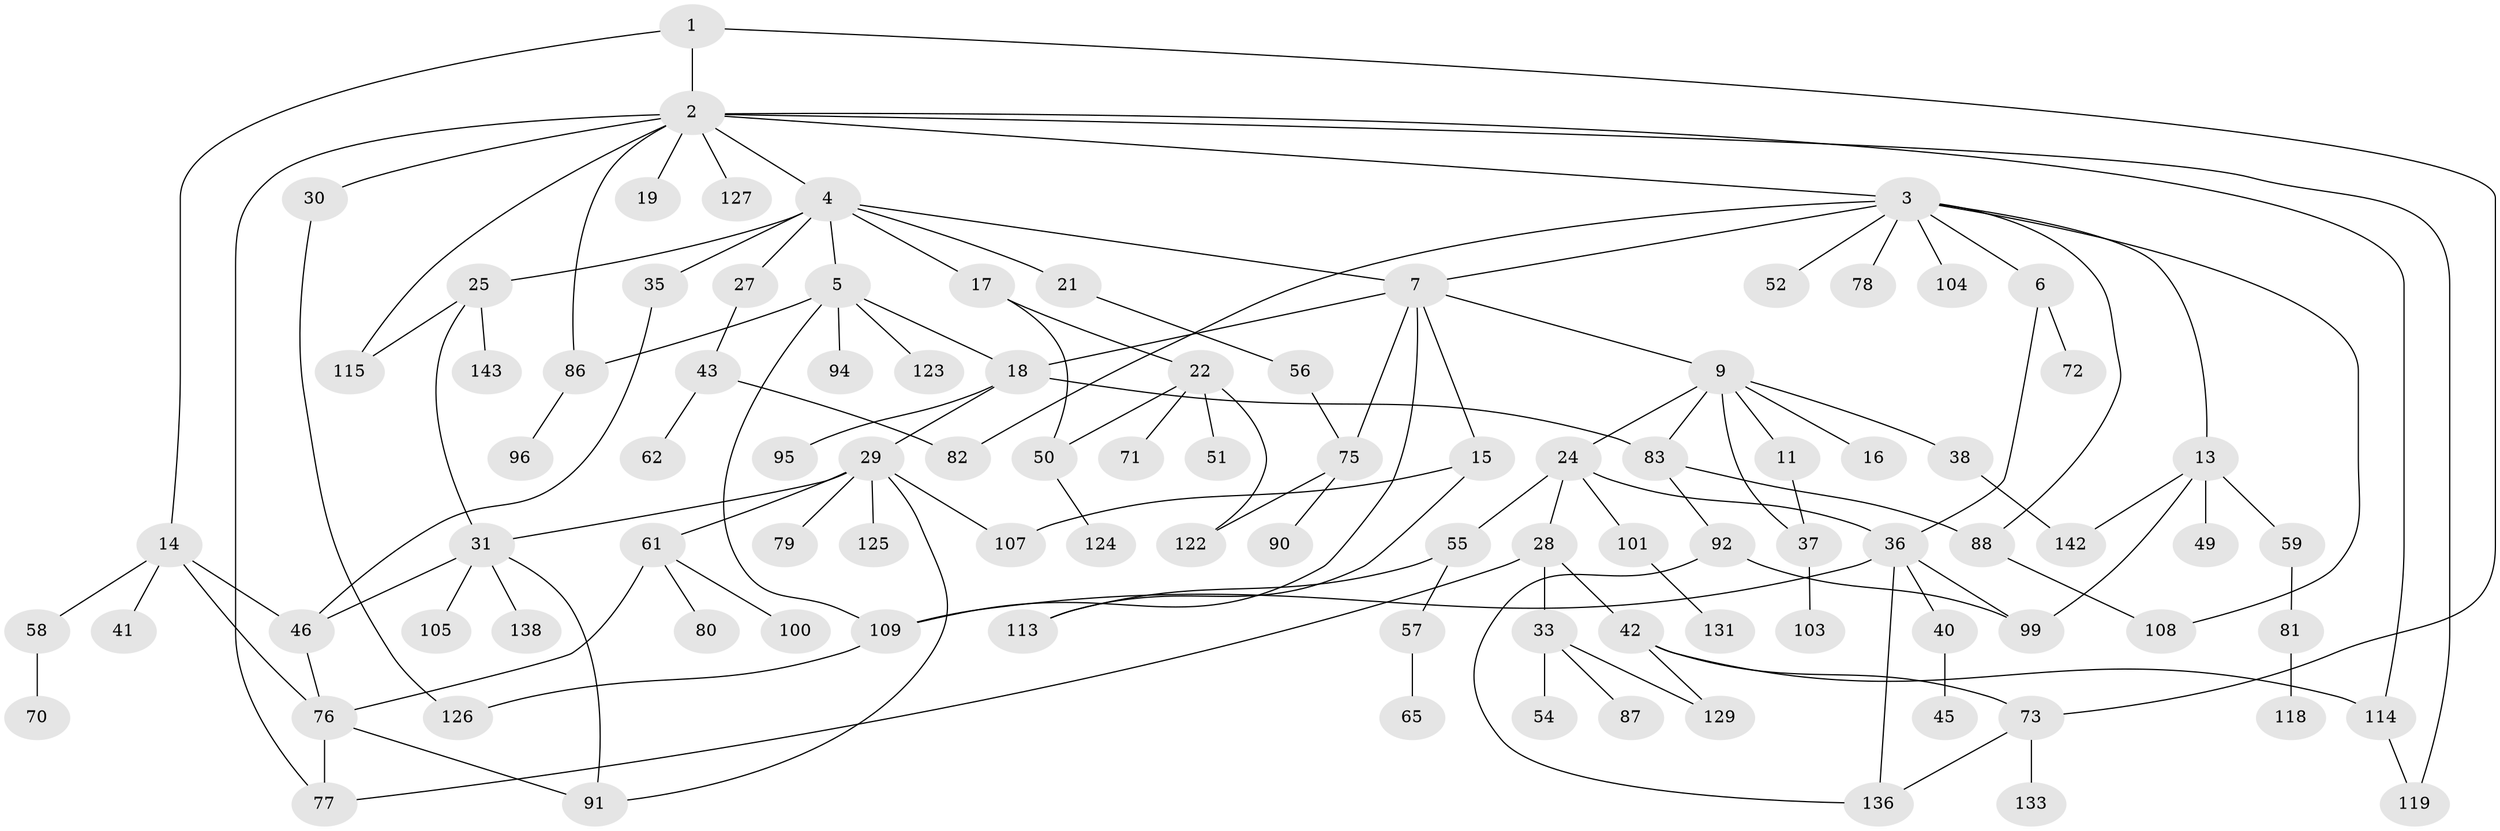 // original degree distribution, {4: 0.14285714285714285, 10: 0.006802721088435374, 8: 0.006802721088435374, 9: 0.006802721088435374, 5: 0.06802721088435375, 2: 0.3129251700680272, 3: 0.1564625850340136, 1: 0.29931972789115646}
// Generated by graph-tools (version 1.1) at 2025/41/03/06/25 10:41:29]
// undirected, 98 vertices, 133 edges
graph export_dot {
graph [start="1"]
  node [color=gray90,style=filled];
  1 [super="+112"];
  2 [super="+67"];
  3 [super="+12"];
  4 [super="+85"];
  5 [super="+68"];
  6 [super="+48"];
  7 [super="+8"];
  9 [super="+10"];
  11;
  13 [super="+44"];
  14 [super="+130"];
  15 [super="+32"];
  16;
  17 [super="+20"];
  18 [super="+23"];
  19 [super="+64"];
  21 [super="+74"];
  22 [super="+69"];
  24 [super="+26"];
  25 [super="+63"];
  27;
  28 [super="+110"];
  29 [super="+34"];
  30;
  31 [super="+93"];
  33 [super="+84"];
  35;
  36 [super="+141"];
  37 [super="+39"];
  38;
  40 [super="+53"];
  41;
  42 [super="+47"];
  43 [super="+117"];
  45 [super="+144"];
  46 [super="+134"];
  49 [super="+98"];
  50 [super="+66"];
  51;
  52;
  54;
  55 [super="+121"];
  56;
  57;
  58;
  59 [super="+60"];
  61 [super="+89"];
  62;
  65;
  70;
  71;
  72;
  73 [super="+128"];
  75 [super="+146"];
  76 [super="+97"];
  77;
  78 [super="+132"];
  79;
  80 [super="+120"];
  81;
  82 [super="+140"];
  83;
  86 [super="+102"];
  87;
  88 [super="+106"];
  90;
  91 [super="+135"];
  92 [super="+111"];
  94;
  95 [super="+139"];
  96;
  99;
  100;
  101;
  103;
  104;
  105;
  107;
  108 [super="+137"];
  109 [super="+116"];
  113;
  114;
  115 [super="+147"];
  118;
  119;
  122;
  123;
  124;
  125;
  126;
  127;
  129;
  131;
  133;
  136 [super="+145"];
  138;
  142;
  143;
  1 -- 2;
  1 -- 14;
  1 -- 73;
  2 -- 3;
  2 -- 4;
  2 -- 19;
  2 -- 30;
  2 -- 114;
  2 -- 77;
  2 -- 119;
  2 -- 127;
  2 -- 115;
  2 -- 86;
  3 -- 6;
  3 -- 52;
  3 -- 78;
  3 -- 104;
  3 -- 7;
  3 -- 88;
  3 -- 13;
  3 -- 82;
  3 -- 108;
  4 -- 5;
  4 -- 7;
  4 -- 17;
  4 -- 21;
  4 -- 25;
  4 -- 27;
  4 -- 35;
  5 -- 18;
  5 -- 86;
  5 -- 94;
  5 -- 109;
  5 -- 123;
  6 -- 72;
  6 -- 36;
  7 -- 9;
  7 -- 75;
  7 -- 18;
  7 -- 15;
  7 -- 109;
  9 -- 11;
  9 -- 38;
  9 -- 16;
  9 -- 83;
  9 -- 37;
  9 -- 24;
  11 -- 37;
  13 -- 49;
  13 -- 59;
  13 -- 99;
  13 -- 142;
  14 -- 41;
  14 -- 58;
  14 -- 76;
  14 -- 46;
  15 -- 113;
  15 -- 107;
  17 -- 50;
  17 -- 22;
  18 -- 29;
  18 -- 83;
  18 -- 95;
  21 -- 56;
  22 -- 50;
  22 -- 51;
  22 -- 122;
  22 -- 71;
  24 -- 36;
  24 -- 101;
  24 -- 28;
  24 -- 55;
  25 -- 115;
  25 -- 31;
  25 -- 143;
  27 -- 43;
  28 -- 33;
  28 -- 42;
  28 -- 77;
  29 -- 31;
  29 -- 107;
  29 -- 61;
  29 -- 125;
  29 -- 79;
  29 -- 91;
  30 -- 126;
  31 -- 91;
  31 -- 138;
  31 -- 105;
  31 -- 46;
  33 -- 54;
  33 -- 129;
  33 -- 87;
  35 -- 46;
  36 -- 40;
  36 -- 136;
  36 -- 99;
  36 -- 109;
  37 -- 103;
  38 -- 142;
  40 -- 45;
  42 -- 73;
  42 -- 114;
  42 -- 129;
  43 -- 62;
  43 -- 82;
  46 -- 76;
  50 -- 124;
  55 -- 57;
  55 -- 113;
  56 -- 75;
  57 -- 65;
  58 -- 70;
  59 -- 81;
  61 -- 76;
  61 -- 80;
  61 -- 100;
  73 -- 133;
  73 -- 136;
  75 -- 90;
  75 -- 122;
  76 -- 77;
  76 -- 91;
  81 -- 118;
  83 -- 92;
  83 -- 88;
  86 -- 96;
  88 -- 108;
  92 -- 99 [weight=2];
  92 -- 136;
  101 -- 131;
  109 -- 126;
  114 -- 119;
}

